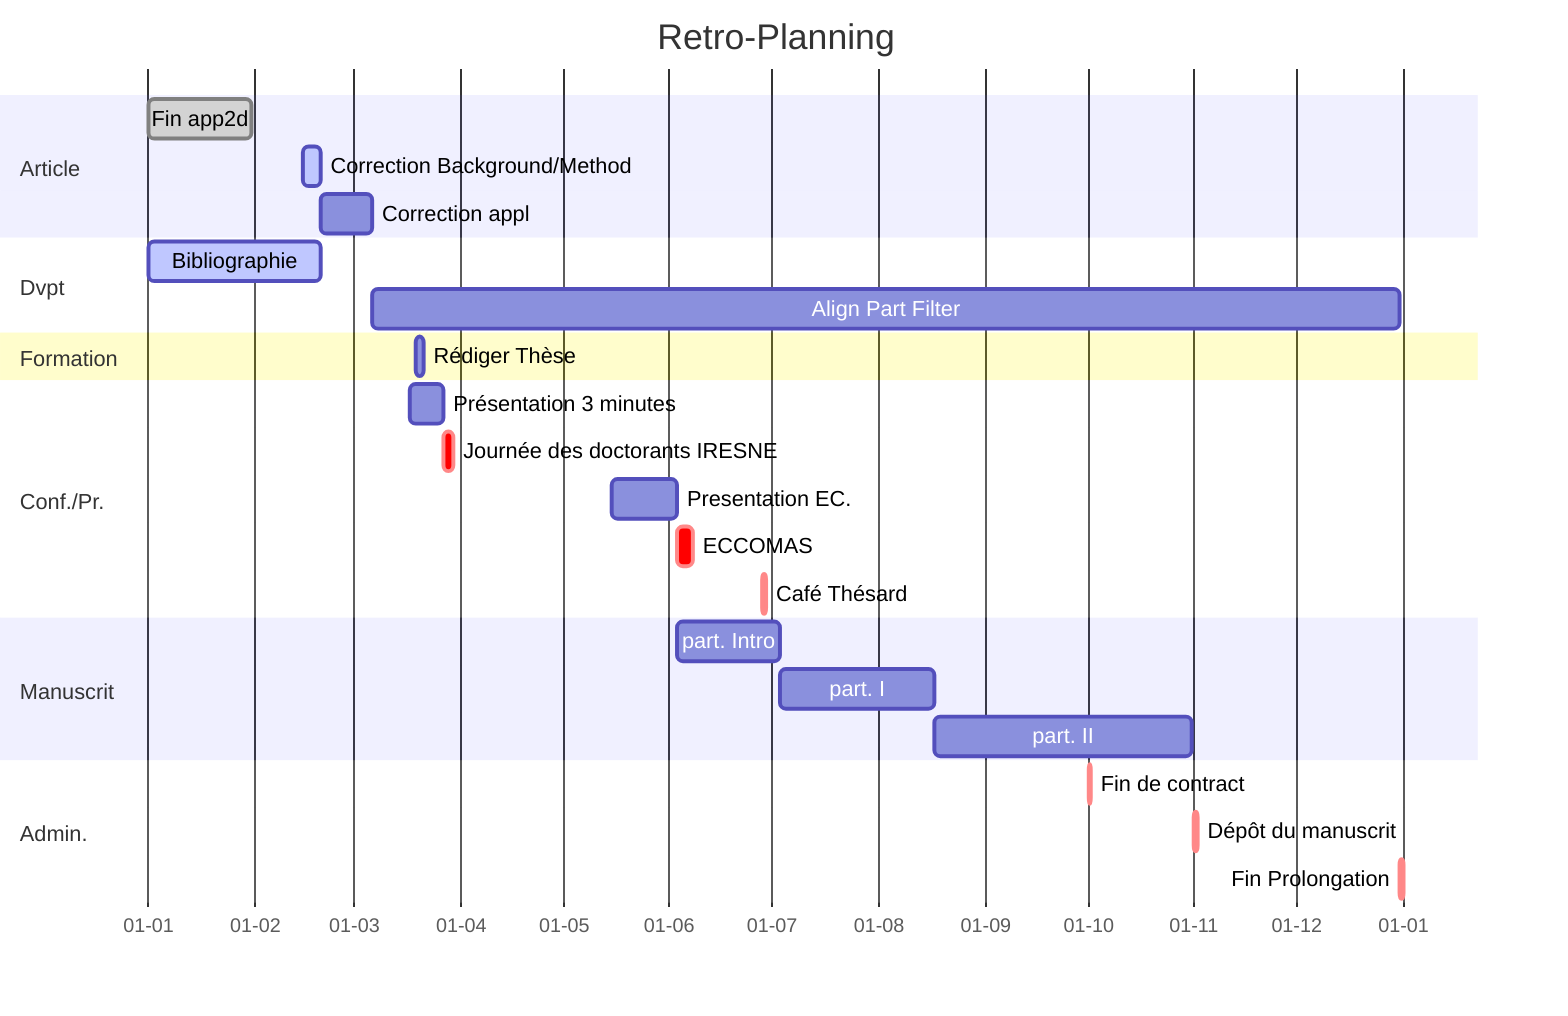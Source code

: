 gantt
    title Retro-Planning
    dateFormat DD-MM-YYYY
    axisFormat %d-%m
    section Article
        Fin app2d: done, a0, 01-01-2024,30d
        Correction Background/Method: active,a1, 15-02-2024, 5d
        Correction appl:a2,after a1, 15d
    section Dvpt  
        Bibliographie: active, 01-01-2024, 20-02-2024
        Align Part Filter: after a2, 300d
    section Formation
        Rédiger Thèse: f1, 19-03-2024,21-03-2024
    section Conf./Pr.
        Présentation 3 minutes: p1, 17-03-2024, 10d
        Journée des doctorants IRESNE:crit, after p1, 27-03-2024, 3d
        Presentation EC.: p3, 15-05-2024, 03-06-2024
        ECCOMAS: crit, 03-06-2024, 5d
        Café Thésard: crit, 28-06-2024, 1d
    section Manuscrit
        part. Intro:a4,after p3, 30d
        part. I: a5,after a4, 45d
        part. II: after a5, 75d
    section Admin.
        Fin de contract: crit, 01-10-2024,0.5d
        Dépôt du manuscrit: crit, 01-11-2024, 0.5d
        Fin Prolongation: crit, 31-12-2024, 0.5d